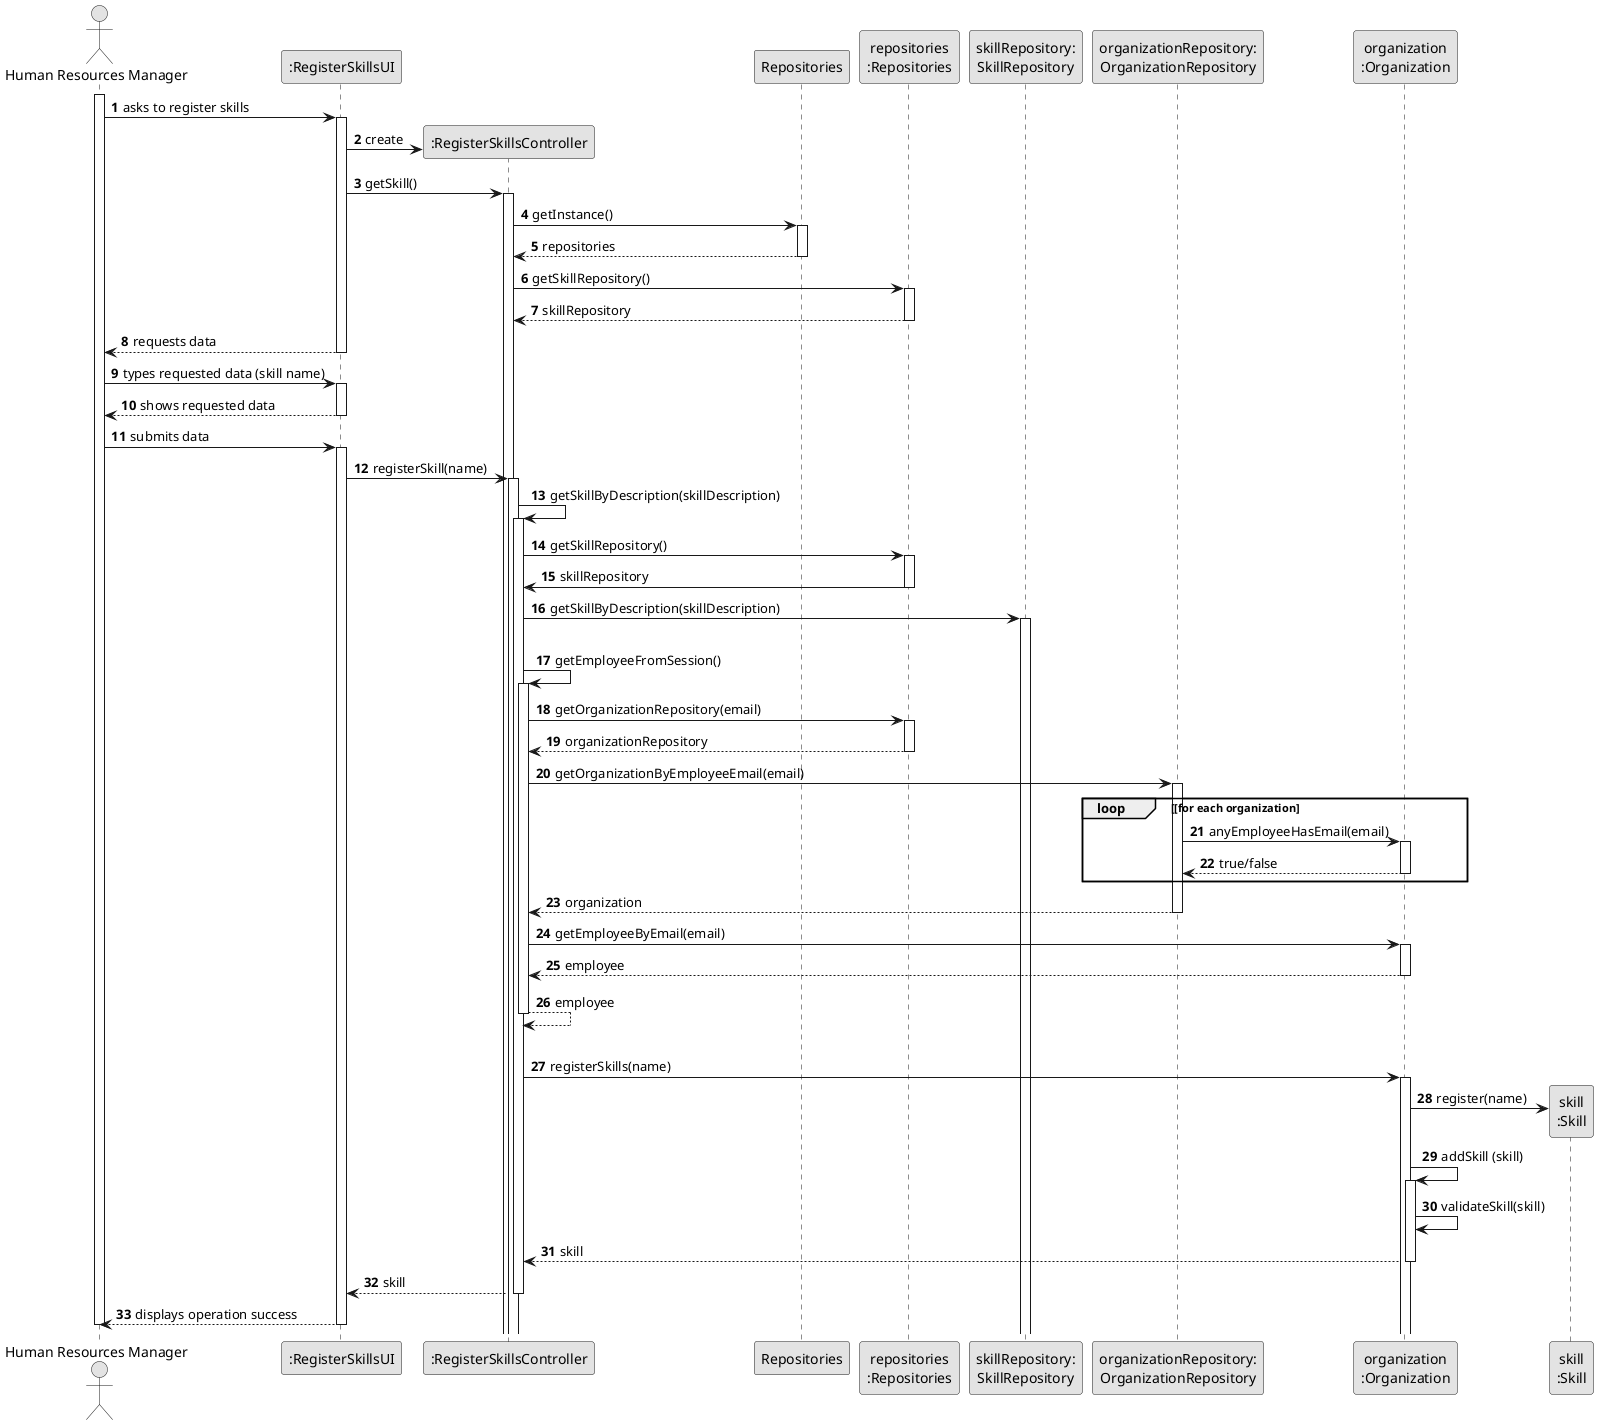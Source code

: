 @startuml
skinparam monochrome true
skinparam packageStyle rectangle
skinparam shadowing false

autonumber

'hide footbox
actor "Human Resources Manager" as ADM
participant ":RegisterSkillsUI" as UI
participant ":RegisterSkillsController" as CTRL
participant "Repositories" as RepositorySingleton
participant "repositories\n:Repositories" as PLAT
participant "skillRepository:\nSkillRepository" as SkillRepository
'participant ":ApplicationSession" as _APP
'participant "appSession\n:ApplicationSession" as APP
'participant "currentSession\n:UserSession" as SESSAO
participant "organizationRepository:\nOrganizationRepository" as OrganizationRepository
participant "organization\n:Organization" as ORG
participant "skill\n:Skill" as SKILL

activate ADM

        ADM -> UI : asks to register skills

        activate UI

            'UI --> ADM : requests data (i.e. skill name, description)
            'create CTRL
            UI -> CTRL** : create

            UI -> CTRL : getSkill()
            activate CTRL

                CTRL -> RepositorySingleton : getInstance()
                activate RepositorySingleton

                    RepositorySingleton --> CTRL: repositories
                deactivate RepositorySingleton

                CTRL -> PLAT : getSkillRepository()
                activate PLAT

                    PLAT --> CTRL: skillRepository
                deactivate PLAT

'                CTRL -> SkillRepository : getSkill()
'                activate SkillRepository
'
'                    SkillRepository --> CTRL : skillCategoryList
'                deactivate SkillRepository
'
'                CTRL --> UI : skillCategoryList
'            deactivate CTRL
'
'            UI --> ADM : shows skill category list\n and asks to select one
'        deactivate UI
'
'    ADM -> UI : selects a skill category
'    activate UI

        UI --> ADM : requests data
    deactivate UI

    ADM -> UI : types requested data (skill name)
    activate UI

        UI --> ADM : shows requested data
    deactivate UI

    ADM -> UI : submits data
    activate UI

        UI -> CTRL : registerSkill(name)
        activate CTRL

            CTRL -> CTRL : getSkillByDescription(skillDescription)
            activate CTRL

'                CTRL -> RepositorySingleton : getInstance()
'                activate RepositorySingleton
'
'                    RepositorySingleton --> CTRL: repositories
'                deactivate RepositorySingleton

                CTRL -> PLAT : getSkillRepository()
                activate PLAT

                    PLAT -> CTRL : skillRepository
                deactivate PLAT

                CTRL -> SkillRepository : getSkillByDescription(skillDescription)
                activate SkillRepository

'                    SkillRepository --> CTRL : skillCategory
'                deactivate SkillRepository
'                    CTRL --> CTRL : skillCategory
'            deactivate CTRL

            |||
            CTRL -> CTRL : getEmployeeFromSession()
            activate CTRL

'                CTRL -> _APP: getInstance()
                'activate _APP
                 '   _APP -> CTRL: appSession
                'deactivate _APP


                'CTRL -> APP: getCurrentSession()
               ' activate APP

                  '  APP --> CTRL: currentSession
                'deactivate APP

'                CTRL -> SESSAO: email = getUserEmail()
'                'activate SESSAO
'
'                    SESSAO --> CTRL: email
'                'activate SESSAO


                CTRL -> PLAT: getOrganizationRepository(email)
                activate PLAT

                    PLAT --> CTRL: organizationRepository
                deactivate PLAT


                CTRL -> OrganizationRepository: getOrganizationByEmployeeEmail(email)
                activate OrganizationRepository

                    loop [for each organization
                        OrganizationRepository -> ORG : anyEmployeeHasEmail(email)
                        activate ORG

                             ORG --> OrganizationRepository : true/false
                        deactivate ORG
                    end
                    OrganizationRepository --> CTRL : organization
                deactivate OrganizationRepository

                CTRL -> ORG: getEmployeeByEmail(email)
                activate ORG

                    ORG --> CTRL : employee
                deactivate ORG

                CTRL --> CTRL : employee
            deactivate CTRL

            |||
            CTRL -> ORG: registerSkills(name)
            activate ORG

                ORG -> SKILL**: register(name)
                ORG -> ORG: addSkill (skill)


                activate ORG
                    ORG -> ORG: validateSkill(skill)

                ORG --> CTRL : skill

            deactivate ORG

            CTRL --> UI: skill
            deactivate CTRL
            UI --> ADM: displays operation success
    deactivate UI

deactivate ADM

@enduml